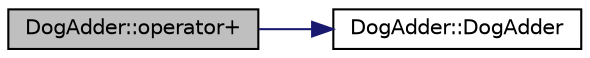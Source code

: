 digraph "DogAdder::operator+"
{
 // LATEX_PDF_SIZE
  bgcolor="transparent";
  edge [fontname="Helvetica",fontsize="10",labelfontname="Helvetica",labelfontsize="10"];
  node [fontname="Helvetica",fontsize="10",shape=record];
  rankdir="LR";
  Node1 [label="DogAdder::operator+",height=0.2,width=0.4,color="black", fillcolor="grey75", style="filled", fontcolor="black",tooltip=" "];
  Node1 -> Node2 [color="midnightblue",fontsize="10",style="solid",fontname="Helvetica"];
  Node2 [label="DogAdder::DogAdder",height=0.2,width=0.4,color="black",URL="$classDogAdder.html#a7fd76a2078834dc255c7dd7ac7c58f32",tooltip=" "];
}

